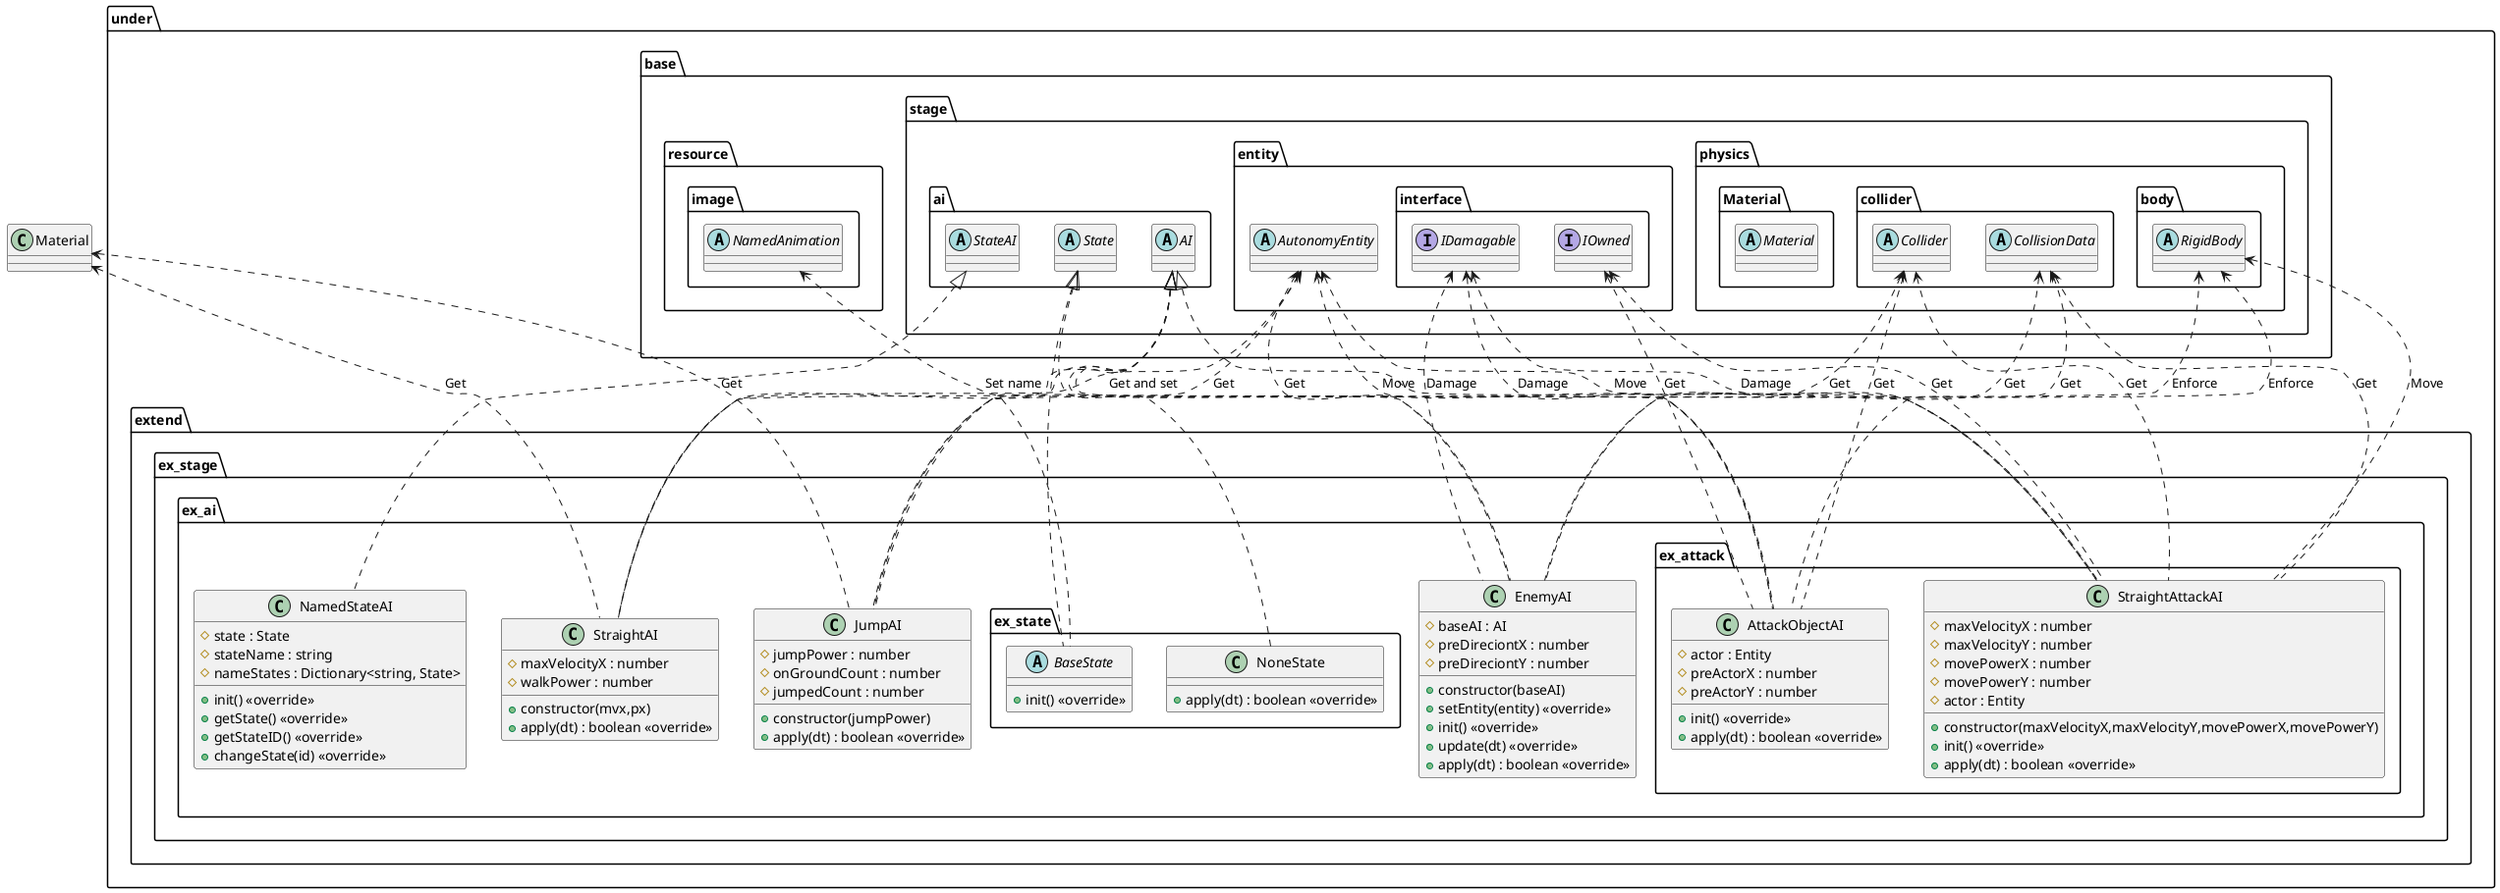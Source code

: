 @startuml AIExtend

package under {
    package extend {
        package ex_stage {
            package ex_ai {
                class NamedStateAI {
                    #state : State
                    #stateName : string
                    #nameStates : Dictionary<string, State>
                    +init() <<override>>
                    +getState() <<override>>
                    +getStateID() <<override>>
                    +changeState(id) <<override>>
                }
                class StraightAI {
                    +constructor(mvx,px)
                    #maxVelocityX : number
                    #walkPower : number
                    +apply(dt) : boolean <<override>>
                }
                class JumpAI {
                    +constructor(jumpPower)
                    #jumpPower : number
                    #onGroundCount : number
                    #jumpedCount : number
                    +apply(dt) : boolean <<override>>
                }
                class EnemyAI {
                    +constructor(baseAI)
                    #baseAI : AI
                    #preDireciontX : number
                    #preDireciontY : number
                    +setEntity(entity) <<override>>
                    +init() <<override>>
                    +update(dt) <<override>>
                    +apply(dt) : boolean <<override>>
                }
                package ex_attack {
                    class AttackObjectAI {
                        #actor : Entity
                        #preActorX : number
                        #preActorY : number
                        +init() <<override>>
                        +apply(dt) : boolean <<override>>
                    }
                    class StraightAttackAI {
                        +constructor(maxVelocityX,maxVelocityY,movePowerX,movePowerY)
                        #maxVelocityX : number
                        #maxVelocityY : number
                        #movePowerX : number
                        #movePowerY : number
                        #actor : Entity
                        +init() <<override>>
                        +apply(dt) : boolean <<override>>
                    }
                }

                package ex_state {
                    abstract BaseState {
                        +init() <<override>>
                    }
                    class NoneState {
                        +apply(dt) : boolean <<override>>
                    }
                }
            }
        }
    }
}

package under {
    package base {
        package resource {
            package image {
                abstract NamedAnimation
            }
        }
        package stage {
            package ai {
                abstract AI
                abstract StateAI
                abstract State
            }
            package entity {
                abstract AutonomyEntity
                package interface {
                    interface IDamagable
                    interface IOwned
                }
            }
            package physics {
                package collider {
                    abstract Collider
                    abstract CollisionData
                }
                package body {
                    abstract RigidBody
                }
                package Material {
                    abstract Material
                }
            }
        }
    }
}

AutonomyEntity <.. StraightAI : Get and set
RigidBody <.. StraightAI : Enforce
Material <.. StraightAI : Get
AutonomyEntity <.. JumpAI : Get
RigidBody <.. JumpAI : Enforce
Material <.. JumpAI : Get
AutonomyEntity <.. EnemyAI : Get
Collider <.. EnemyAI : Get
CollisionData <.. EnemyAI : Get
IDamagable <.. EnemyAI : Damage

NamedAnimation <.. BaseState : Set name

AutonomyEntity <.. AttackObjectAI : Move
IOwned <.. AttackObjectAI : Get
Collider <.. AttackObjectAI : Get
CollisionData <.. AttackObjectAI : Get
IDamagable <.. AttackObjectAI : Damage

AutonomyEntity <.. StraightAttackAI : Move
IOwned <.. StraightAttackAI : Get
RigidBody <.. StraightAttackAI : Move
Collider <.. StraightAttackAI : Get
CollisionData <.. StraightAttackAI : Get
IDamagable <.. StraightAttackAI : Damage

StateAI <|.. NamedStateAI
AI <|.. StraightAI
AI <|.. JumpAI
AI <|.. EnemyAI

AI <|.. AttackObjectAI
AI <|.. StraightAttackAI

State <|.. BaseState
State <|.. NoneState

@enduml
